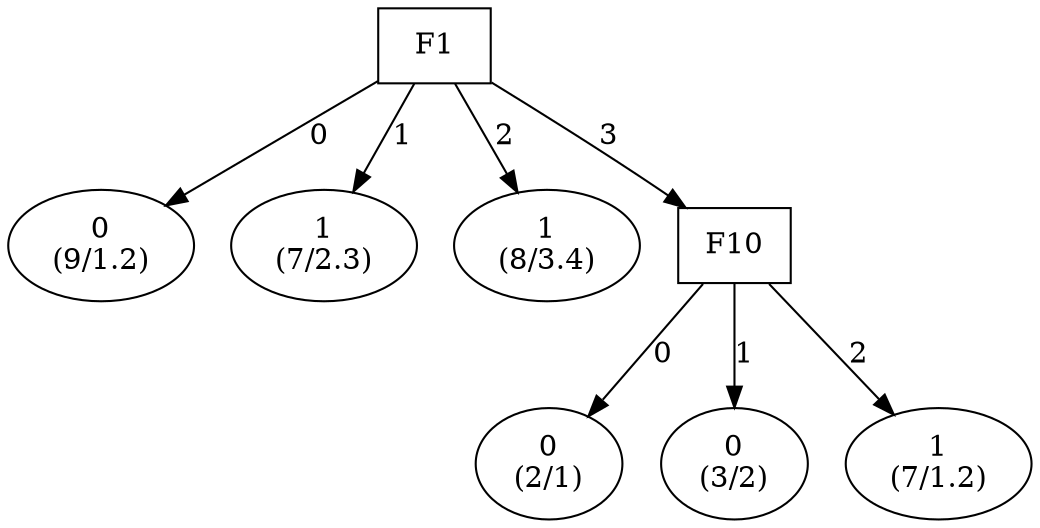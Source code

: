 digraph YaDT {
n0 [ shape=box, label="F1\n"]
n0 -> n1 [label="0"]
n1 [ shape=ellipse, label="0\n(9/1.2)"]
n0 -> n2 [label="1"]
n2 [ shape=ellipse, label="1\n(7/2.3)"]
n0 -> n3 [label="2"]
n3 [ shape=ellipse, label="1\n(8/3.4)"]
n0 -> n4 [label="3"]
n4 [ shape=box, label="F10\n"]
n4 -> n5 [label="0"]
n5 [ shape=ellipse, label="0\n(2/1)"]
n4 -> n6 [label="1"]
n6 [ shape=ellipse, label="0\n(3/2)"]
n4 -> n7 [label="2"]
n7 [ shape=ellipse, label="1\n(7/1.2)"]
}
